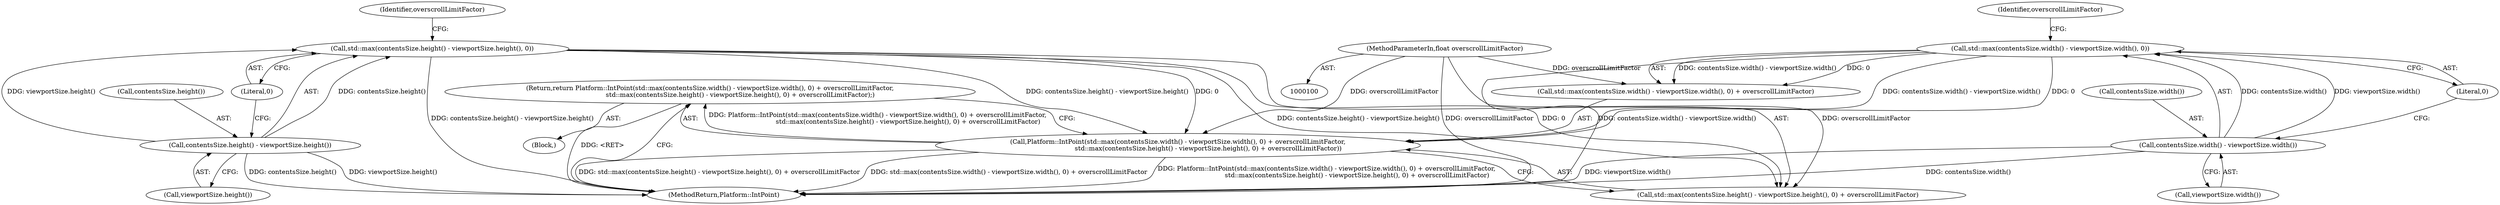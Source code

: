digraph "1_Chrome_3057be01bcbbd1d0938afb489e18f2ca6d9b8229_0@del" {
"1000108" [label="(Return,return Platform::IntPoint(std::max(contentsSize.width() - viewportSize.width(), 0) + overscrollLimitFactor,\n                              std::max(contentsSize.height() - viewportSize.height(), 0) + overscrollLimitFactor);)"];
"1000109" [label="(Call,Platform::IntPoint(std::max(contentsSize.width() - viewportSize.width(), 0) + overscrollLimitFactor,\n                              std::max(contentsSize.height() - viewportSize.height(), 0) + overscrollLimitFactor))"];
"1000111" [label="(Call,std::max(contentsSize.width() - viewportSize.width(), 0))"];
"1000112" [label="(Call,contentsSize.width() - viewportSize.width())"];
"1000103" [label="(MethodParameterIn,float overscrollLimitFactor)"];
"1000118" [label="(Call,std::max(contentsSize.height() - viewportSize.height(), 0))"];
"1000119" [label="(Call,contentsSize.height() - viewportSize.height())"];
"1000115" [label="(Literal,0)"];
"1000120" [label="(Call,contentsSize.height())"];
"1000111" [label="(Call,std::max(contentsSize.width() - viewportSize.width(), 0))"];
"1000117" [label="(Call,std::max(contentsSize.height() - viewportSize.height(), 0) + overscrollLimitFactor)"];
"1000118" [label="(Call,std::max(contentsSize.height() - viewportSize.height(), 0))"];
"1000114" [label="(Call,viewportSize.width())"];
"1000103" [label="(MethodParameterIn,float overscrollLimitFactor)"];
"1000108" [label="(Return,return Platform::IntPoint(std::max(contentsSize.width() - viewportSize.width(), 0) + overscrollLimitFactor,\n                              std::max(contentsSize.height() - viewportSize.height(), 0) + overscrollLimitFactor);)"];
"1000104" [label="(Block,)"];
"1000122" [label="(Literal,0)"];
"1000113" [label="(Call,contentsSize.width())"];
"1000109" [label="(Call,Platform::IntPoint(std::max(contentsSize.width() - viewportSize.width(), 0) + overscrollLimitFactor,\n                              std::max(contentsSize.height() - viewportSize.height(), 0) + overscrollLimitFactor))"];
"1000110" [label="(Call,std::max(contentsSize.width() - viewportSize.width(), 0) + overscrollLimitFactor)"];
"1000112" [label="(Call,contentsSize.width() - viewportSize.width())"];
"1000119" [label="(Call,contentsSize.height() - viewportSize.height())"];
"1000123" [label="(Identifier,overscrollLimitFactor)"];
"1000121" [label="(Call,viewportSize.height())"];
"1000116" [label="(Identifier,overscrollLimitFactor)"];
"1000124" [label="(MethodReturn,Platform::IntPoint)"];
"1000108" -> "1000104"  [label="AST: "];
"1000108" -> "1000109"  [label="CFG: "];
"1000109" -> "1000108"  [label="AST: "];
"1000124" -> "1000108"  [label="CFG: "];
"1000108" -> "1000124"  [label="DDG: <RET>"];
"1000109" -> "1000108"  [label="DDG: Platform::IntPoint(std::max(contentsSize.width() - viewportSize.width(), 0) + overscrollLimitFactor,\n                              std::max(contentsSize.height() - viewportSize.height(), 0) + overscrollLimitFactor)"];
"1000109" -> "1000117"  [label="CFG: "];
"1000110" -> "1000109"  [label="AST: "];
"1000117" -> "1000109"  [label="AST: "];
"1000109" -> "1000124"  [label="DDG: std::max(contentsSize.height() - viewportSize.height(), 0) + overscrollLimitFactor"];
"1000109" -> "1000124"  [label="DDG: std::max(contentsSize.width() - viewportSize.width(), 0) + overscrollLimitFactor"];
"1000109" -> "1000124"  [label="DDG: Platform::IntPoint(std::max(contentsSize.width() - viewportSize.width(), 0) + overscrollLimitFactor,\n                              std::max(contentsSize.height() - viewportSize.height(), 0) + overscrollLimitFactor)"];
"1000111" -> "1000109"  [label="DDG: contentsSize.width() - viewportSize.width()"];
"1000111" -> "1000109"  [label="DDG: 0"];
"1000103" -> "1000109"  [label="DDG: overscrollLimitFactor"];
"1000118" -> "1000109"  [label="DDG: contentsSize.height() - viewportSize.height()"];
"1000118" -> "1000109"  [label="DDG: 0"];
"1000111" -> "1000110"  [label="AST: "];
"1000111" -> "1000115"  [label="CFG: "];
"1000112" -> "1000111"  [label="AST: "];
"1000115" -> "1000111"  [label="AST: "];
"1000116" -> "1000111"  [label="CFG: "];
"1000111" -> "1000124"  [label="DDG: contentsSize.width() - viewportSize.width()"];
"1000111" -> "1000110"  [label="DDG: contentsSize.width() - viewportSize.width()"];
"1000111" -> "1000110"  [label="DDG: 0"];
"1000112" -> "1000111"  [label="DDG: contentsSize.width()"];
"1000112" -> "1000111"  [label="DDG: viewportSize.width()"];
"1000112" -> "1000114"  [label="CFG: "];
"1000113" -> "1000112"  [label="AST: "];
"1000114" -> "1000112"  [label="AST: "];
"1000115" -> "1000112"  [label="CFG: "];
"1000112" -> "1000124"  [label="DDG: viewportSize.width()"];
"1000112" -> "1000124"  [label="DDG: contentsSize.width()"];
"1000103" -> "1000100"  [label="AST: "];
"1000103" -> "1000124"  [label="DDG: overscrollLimitFactor"];
"1000103" -> "1000110"  [label="DDG: overscrollLimitFactor"];
"1000103" -> "1000117"  [label="DDG: overscrollLimitFactor"];
"1000118" -> "1000117"  [label="AST: "];
"1000118" -> "1000122"  [label="CFG: "];
"1000119" -> "1000118"  [label="AST: "];
"1000122" -> "1000118"  [label="AST: "];
"1000123" -> "1000118"  [label="CFG: "];
"1000118" -> "1000124"  [label="DDG: contentsSize.height() - viewportSize.height()"];
"1000118" -> "1000117"  [label="DDG: contentsSize.height() - viewportSize.height()"];
"1000118" -> "1000117"  [label="DDG: 0"];
"1000119" -> "1000118"  [label="DDG: contentsSize.height()"];
"1000119" -> "1000118"  [label="DDG: viewportSize.height()"];
"1000119" -> "1000121"  [label="CFG: "];
"1000120" -> "1000119"  [label="AST: "];
"1000121" -> "1000119"  [label="AST: "];
"1000122" -> "1000119"  [label="CFG: "];
"1000119" -> "1000124"  [label="DDG: viewportSize.height()"];
"1000119" -> "1000124"  [label="DDG: contentsSize.height()"];
}

